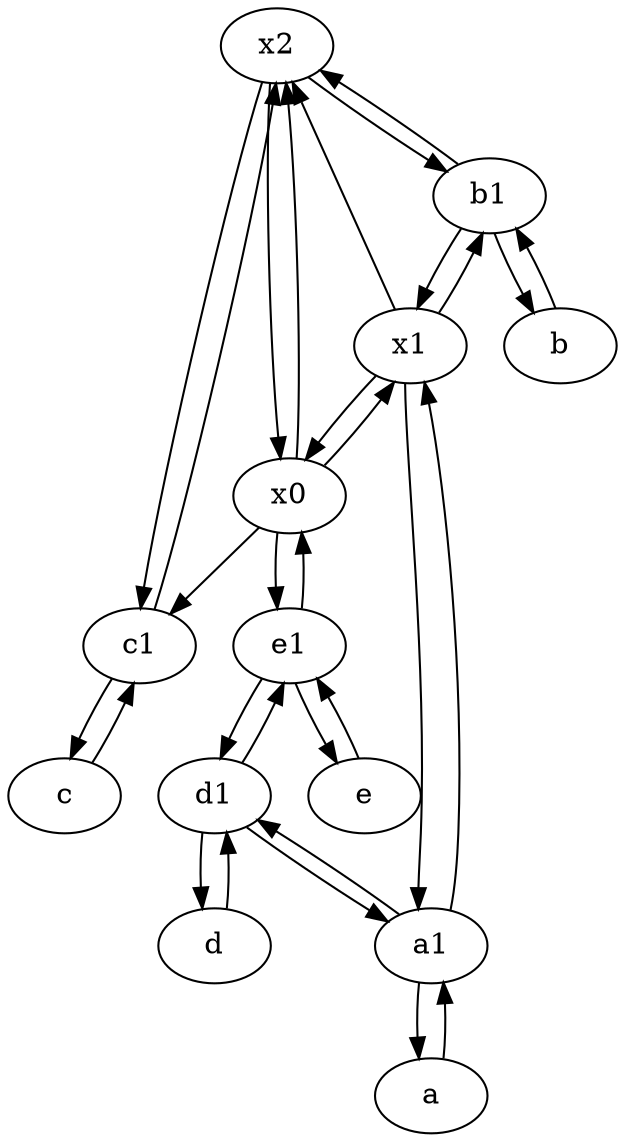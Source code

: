 digraph  {
	x2;
	c1 [pos="30,15!"];
	c [pos="20,10!"];
	e1 [pos="25,45!"];
	d [pos="20,30!"];
	d1 [pos="25,30!"];
	b [pos="50,20!"];
	a [pos="40,10!"];
	a1 [pos="40,15!"];
	b1 [pos="45,20!"];
	x1;
	e [pos="30,50!"];
	x0;
	x1 -> x0;
	b1 -> x2;
	x0 -> e1;
	e -> e1;
	x2 -> b1;
	x1 -> x2;
	d1 -> e1;
	a1 -> a;
	c -> c1;
	a -> a1;
	c1 -> c;
	a1 -> x1;
	d -> d1;
	c1 -> x2;
	e1 -> x0;
	d1 -> d;
	e1 -> d1;
	d1 -> a1;
	x0 -> c1;
	x1 -> b1;
	b -> b1;
	b1 -> b;
	e1 -> e;
	x0 -> x1;
	x2 -> x0;
	x0 -> x2;
	x2 -> c1;
	x1 -> a1;
	b1 -> x1;
	a1 -> d1;

	}